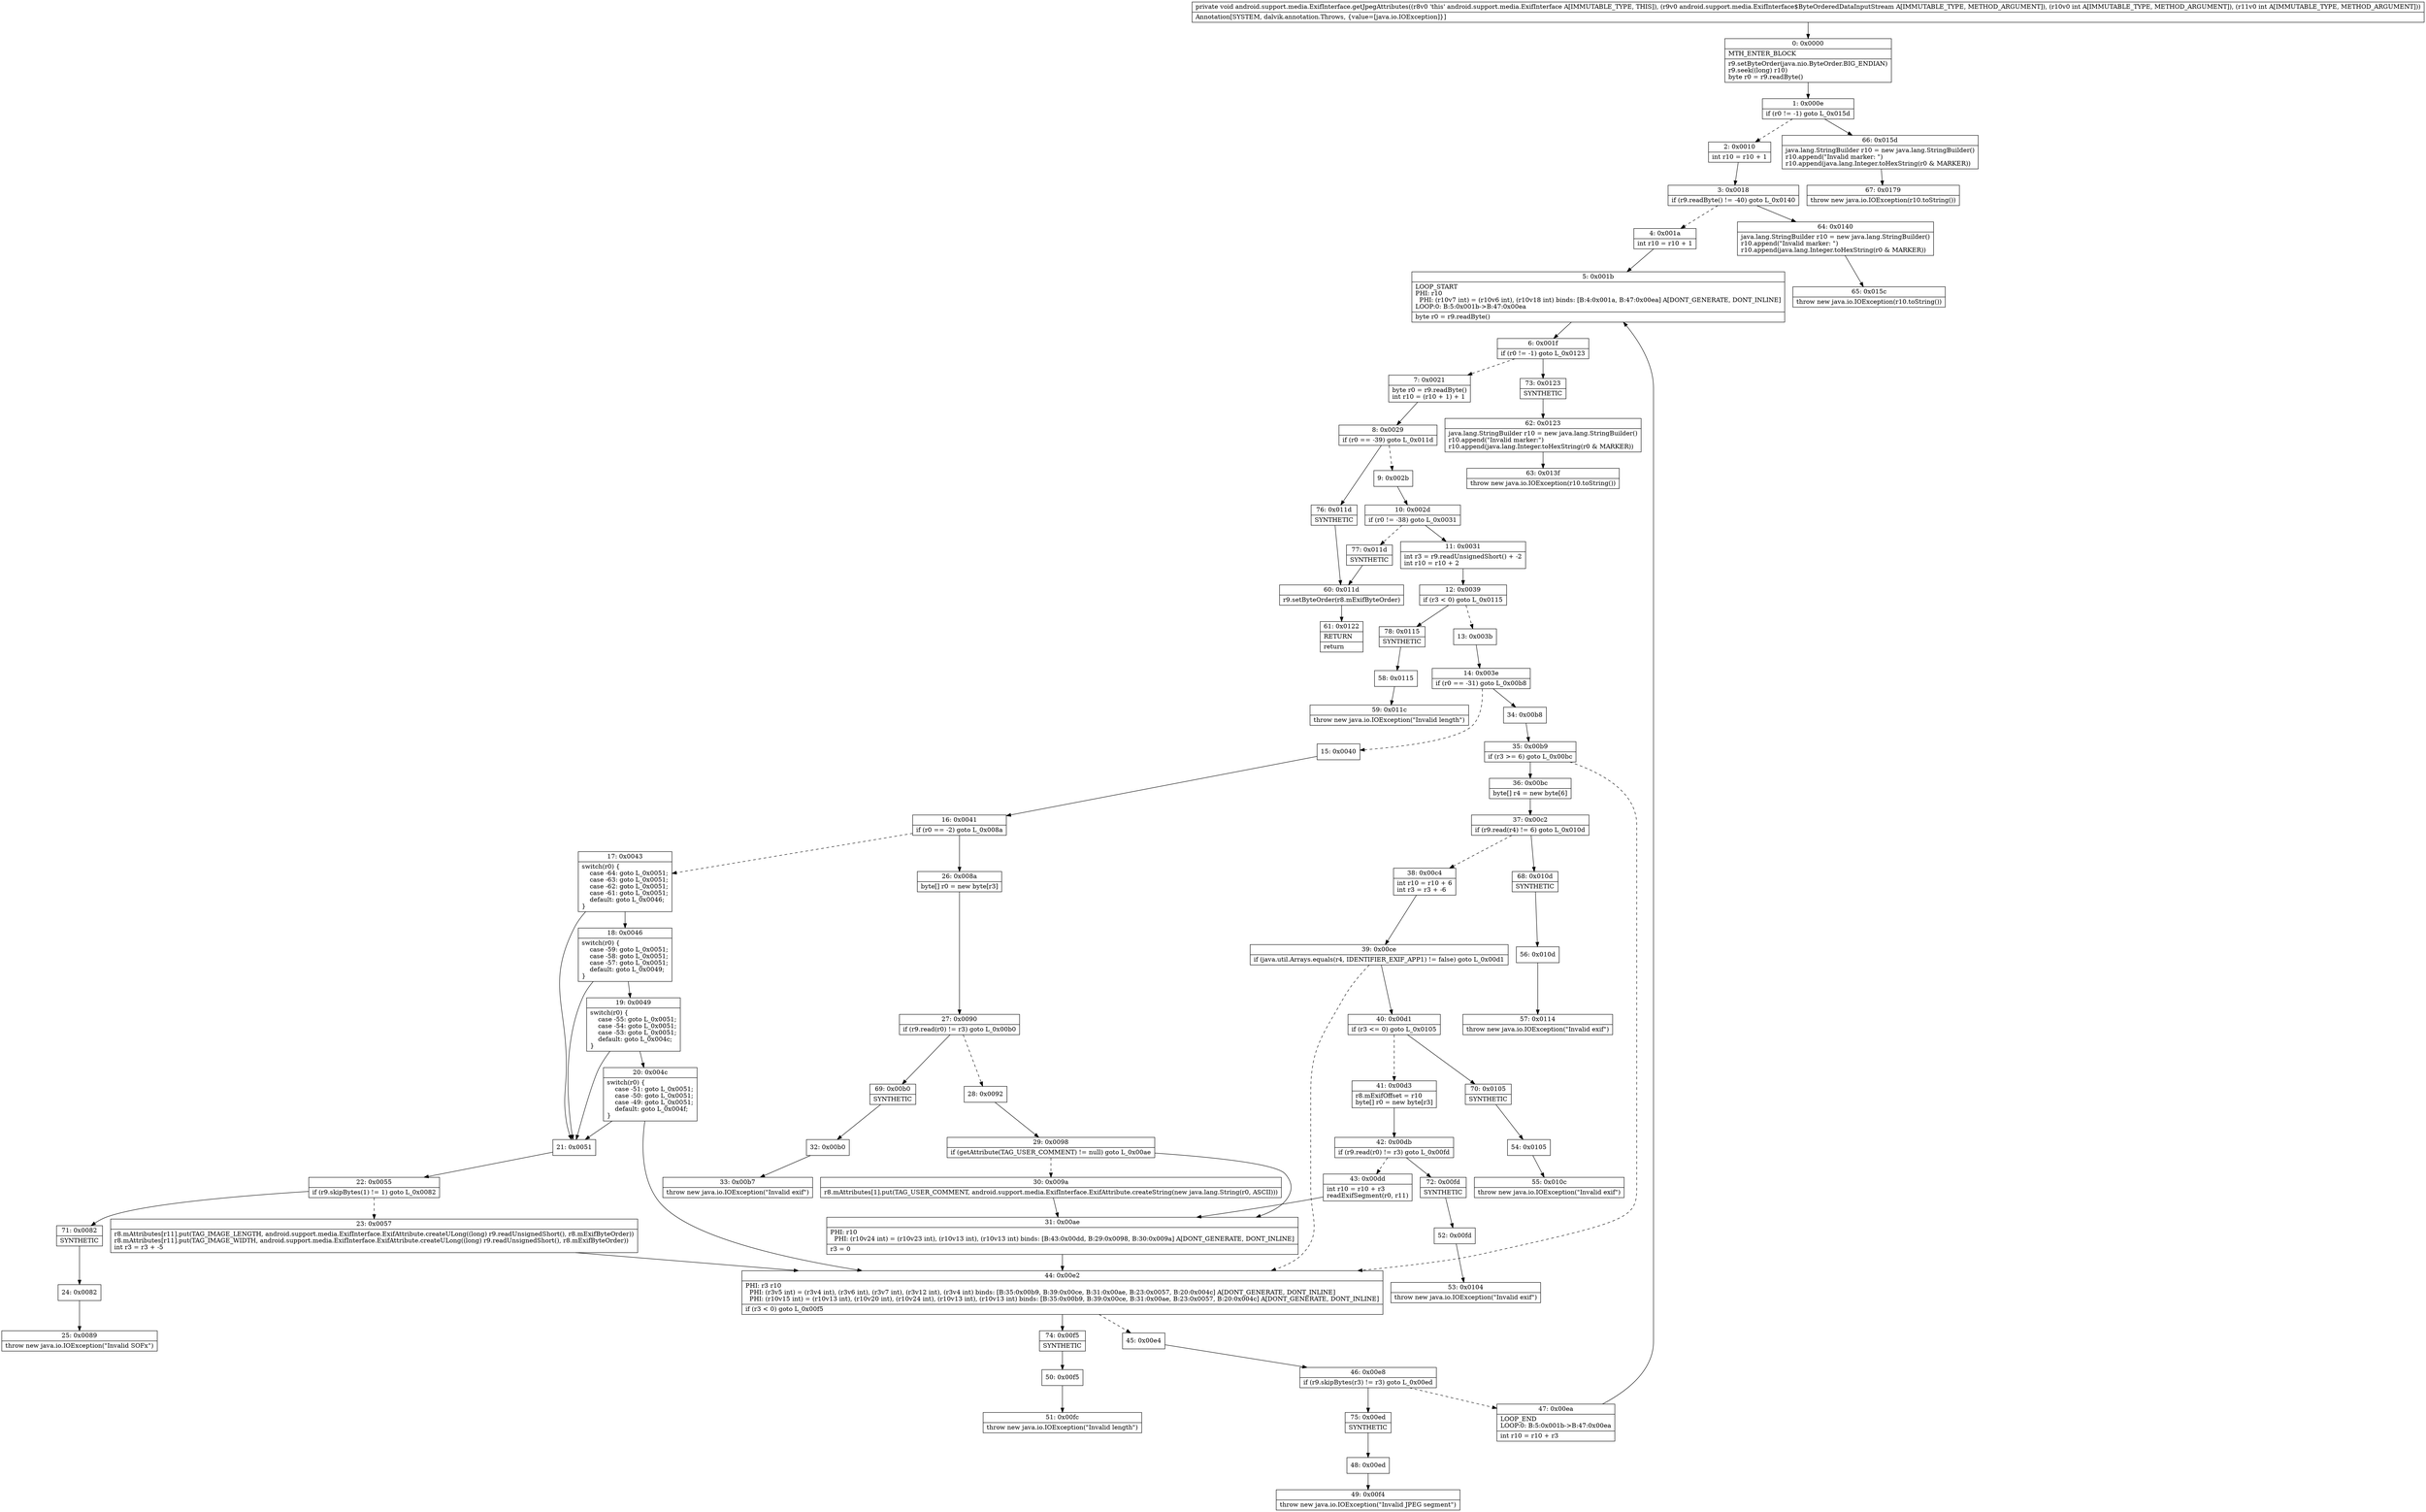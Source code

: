 digraph "CFG forandroid.support.media.ExifInterface.getJpegAttributes(Landroid\/support\/media\/ExifInterface$ByteOrderedDataInputStream;II)V" {
Node_0 [shape=record,label="{0\:\ 0x0000|MTH_ENTER_BLOCK\l|r9.setByteOrder(java.nio.ByteOrder.BIG_ENDIAN)\lr9.seek((long) r10)\lbyte r0 = r9.readByte()\l}"];
Node_1 [shape=record,label="{1\:\ 0x000e|if (r0 != \-1) goto L_0x015d\l}"];
Node_2 [shape=record,label="{2\:\ 0x0010|int r10 = r10 + 1\l}"];
Node_3 [shape=record,label="{3\:\ 0x0018|if (r9.readByte() != \-40) goto L_0x0140\l}"];
Node_4 [shape=record,label="{4\:\ 0x001a|int r10 = r10 + 1\l}"];
Node_5 [shape=record,label="{5\:\ 0x001b|LOOP_START\lPHI: r10 \l  PHI: (r10v7 int) = (r10v6 int), (r10v18 int) binds: [B:4:0x001a, B:47:0x00ea] A[DONT_GENERATE, DONT_INLINE]\lLOOP:0: B:5:0x001b\-\>B:47:0x00ea\l|byte r0 = r9.readByte()\l}"];
Node_6 [shape=record,label="{6\:\ 0x001f|if (r0 != \-1) goto L_0x0123\l}"];
Node_7 [shape=record,label="{7\:\ 0x0021|byte r0 = r9.readByte()\lint r10 = (r10 + 1) + 1\l}"];
Node_8 [shape=record,label="{8\:\ 0x0029|if (r0 == \-39) goto L_0x011d\l}"];
Node_9 [shape=record,label="{9\:\ 0x002b}"];
Node_10 [shape=record,label="{10\:\ 0x002d|if (r0 != \-38) goto L_0x0031\l}"];
Node_11 [shape=record,label="{11\:\ 0x0031|int r3 = r9.readUnsignedShort() + \-2\lint r10 = r10 + 2\l}"];
Node_12 [shape=record,label="{12\:\ 0x0039|if (r3 \< 0) goto L_0x0115\l}"];
Node_13 [shape=record,label="{13\:\ 0x003b}"];
Node_14 [shape=record,label="{14\:\ 0x003e|if (r0 == \-31) goto L_0x00b8\l}"];
Node_15 [shape=record,label="{15\:\ 0x0040}"];
Node_16 [shape=record,label="{16\:\ 0x0041|if (r0 == \-2) goto L_0x008a\l}"];
Node_17 [shape=record,label="{17\:\ 0x0043|switch(r0) \{\l    case \-64: goto L_0x0051;\l    case \-63: goto L_0x0051;\l    case \-62: goto L_0x0051;\l    case \-61: goto L_0x0051;\l    default: goto L_0x0046;\l\}\l}"];
Node_18 [shape=record,label="{18\:\ 0x0046|switch(r0) \{\l    case \-59: goto L_0x0051;\l    case \-58: goto L_0x0051;\l    case \-57: goto L_0x0051;\l    default: goto L_0x0049;\l\}\l}"];
Node_19 [shape=record,label="{19\:\ 0x0049|switch(r0) \{\l    case \-55: goto L_0x0051;\l    case \-54: goto L_0x0051;\l    case \-53: goto L_0x0051;\l    default: goto L_0x004c;\l\}\l}"];
Node_20 [shape=record,label="{20\:\ 0x004c|switch(r0) \{\l    case \-51: goto L_0x0051;\l    case \-50: goto L_0x0051;\l    case \-49: goto L_0x0051;\l    default: goto L_0x004f;\l\}\l}"];
Node_21 [shape=record,label="{21\:\ 0x0051}"];
Node_22 [shape=record,label="{22\:\ 0x0055|if (r9.skipBytes(1) != 1) goto L_0x0082\l}"];
Node_23 [shape=record,label="{23\:\ 0x0057|r8.mAttributes[r11].put(TAG_IMAGE_LENGTH, android.support.media.ExifInterface.ExifAttribute.createULong((long) r9.readUnsignedShort(), r8.mExifByteOrder))\lr8.mAttributes[r11].put(TAG_IMAGE_WIDTH, android.support.media.ExifInterface.ExifAttribute.createULong((long) r9.readUnsignedShort(), r8.mExifByteOrder))\lint r3 = r3 + \-5\l}"];
Node_24 [shape=record,label="{24\:\ 0x0082}"];
Node_25 [shape=record,label="{25\:\ 0x0089|throw new java.io.IOException(\"Invalid SOFx\")\l}"];
Node_26 [shape=record,label="{26\:\ 0x008a|byte[] r0 = new byte[r3]\l}"];
Node_27 [shape=record,label="{27\:\ 0x0090|if (r9.read(r0) != r3) goto L_0x00b0\l}"];
Node_28 [shape=record,label="{28\:\ 0x0092}"];
Node_29 [shape=record,label="{29\:\ 0x0098|if (getAttribute(TAG_USER_COMMENT) != null) goto L_0x00ae\l}"];
Node_30 [shape=record,label="{30\:\ 0x009a|r8.mAttributes[1].put(TAG_USER_COMMENT, android.support.media.ExifInterface.ExifAttribute.createString(new java.lang.String(r0, ASCII)))\l}"];
Node_31 [shape=record,label="{31\:\ 0x00ae|PHI: r10 \l  PHI: (r10v24 int) = (r10v23 int), (r10v13 int), (r10v13 int) binds: [B:43:0x00dd, B:29:0x0098, B:30:0x009a] A[DONT_GENERATE, DONT_INLINE]\l|r3 = 0\l}"];
Node_32 [shape=record,label="{32\:\ 0x00b0}"];
Node_33 [shape=record,label="{33\:\ 0x00b7|throw new java.io.IOException(\"Invalid exif\")\l}"];
Node_34 [shape=record,label="{34\:\ 0x00b8}"];
Node_35 [shape=record,label="{35\:\ 0x00b9|if (r3 \>= 6) goto L_0x00bc\l}"];
Node_36 [shape=record,label="{36\:\ 0x00bc|byte[] r4 = new byte[6]\l}"];
Node_37 [shape=record,label="{37\:\ 0x00c2|if (r9.read(r4) != 6) goto L_0x010d\l}"];
Node_38 [shape=record,label="{38\:\ 0x00c4|int r10 = r10 + 6\lint r3 = r3 + \-6\l}"];
Node_39 [shape=record,label="{39\:\ 0x00ce|if (java.util.Arrays.equals(r4, IDENTIFIER_EXIF_APP1) != false) goto L_0x00d1\l}"];
Node_40 [shape=record,label="{40\:\ 0x00d1|if (r3 \<= 0) goto L_0x0105\l}"];
Node_41 [shape=record,label="{41\:\ 0x00d3|r8.mExifOffset = r10\lbyte[] r0 = new byte[r3]\l}"];
Node_42 [shape=record,label="{42\:\ 0x00db|if (r9.read(r0) != r3) goto L_0x00fd\l}"];
Node_43 [shape=record,label="{43\:\ 0x00dd|int r10 = r10 + r3\lreadExifSegment(r0, r11)\l}"];
Node_44 [shape=record,label="{44\:\ 0x00e2|PHI: r3 r10 \l  PHI: (r3v5 int) = (r3v4 int), (r3v6 int), (r3v7 int), (r3v12 int), (r3v4 int) binds: [B:35:0x00b9, B:39:0x00ce, B:31:0x00ae, B:23:0x0057, B:20:0x004c] A[DONT_GENERATE, DONT_INLINE]\l  PHI: (r10v15 int) = (r10v13 int), (r10v20 int), (r10v24 int), (r10v13 int), (r10v13 int) binds: [B:35:0x00b9, B:39:0x00ce, B:31:0x00ae, B:23:0x0057, B:20:0x004c] A[DONT_GENERATE, DONT_INLINE]\l|if (r3 \< 0) goto L_0x00f5\l}"];
Node_45 [shape=record,label="{45\:\ 0x00e4}"];
Node_46 [shape=record,label="{46\:\ 0x00e8|if (r9.skipBytes(r3) != r3) goto L_0x00ed\l}"];
Node_47 [shape=record,label="{47\:\ 0x00ea|LOOP_END\lLOOP:0: B:5:0x001b\-\>B:47:0x00ea\l|int r10 = r10 + r3\l}"];
Node_48 [shape=record,label="{48\:\ 0x00ed}"];
Node_49 [shape=record,label="{49\:\ 0x00f4|throw new java.io.IOException(\"Invalid JPEG segment\")\l}"];
Node_50 [shape=record,label="{50\:\ 0x00f5}"];
Node_51 [shape=record,label="{51\:\ 0x00fc|throw new java.io.IOException(\"Invalid length\")\l}"];
Node_52 [shape=record,label="{52\:\ 0x00fd}"];
Node_53 [shape=record,label="{53\:\ 0x0104|throw new java.io.IOException(\"Invalid exif\")\l}"];
Node_54 [shape=record,label="{54\:\ 0x0105}"];
Node_55 [shape=record,label="{55\:\ 0x010c|throw new java.io.IOException(\"Invalid exif\")\l}"];
Node_56 [shape=record,label="{56\:\ 0x010d}"];
Node_57 [shape=record,label="{57\:\ 0x0114|throw new java.io.IOException(\"Invalid exif\")\l}"];
Node_58 [shape=record,label="{58\:\ 0x0115}"];
Node_59 [shape=record,label="{59\:\ 0x011c|throw new java.io.IOException(\"Invalid length\")\l}"];
Node_60 [shape=record,label="{60\:\ 0x011d|r9.setByteOrder(r8.mExifByteOrder)\l}"];
Node_61 [shape=record,label="{61\:\ 0x0122|RETURN\l|return\l}"];
Node_62 [shape=record,label="{62\:\ 0x0123|java.lang.StringBuilder r10 = new java.lang.StringBuilder()\lr10.append(\"Invalid marker:\")\lr10.append(java.lang.Integer.toHexString(r0 & MARKER))\l}"];
Node_63 [shape=record,label="{63\:\ 0x013f|throw new java.io.IOException(r10.toString())\l}"];
Node_64 [shape=record,label="{64\:\ 0x0140|java.lang.StringBuilder r10 = new java.lang.StringBuilder()\lr10.append(\"Invalid marker: \")\lr10.append(java.lang.Integer.toHexString(r0 & MARKER))\l}"];
Node_65 [shape=record,label="{65\:\ 0x015c|throw new java.io.IOException(r10.toString())\l}"];
Node_66 [shape=record,label="{66\:\ 0x015d|java.lang.StringBuilder r10 = new java.lang.StringBuilder()\lr10.append(\"Invalid marker: \")\lr10.append(java.lang.Integer.toHexString(r0 & MARKER))\l}"];
Node_67 [shape=record,label="{67\:\ 0x0179|throw new java.io.IOException(r10.toString())\l}"];
Node_68 [shape=record,label="{68\:\ 0x010d|SYNTHETIC\l}"];
Node_69 [shape=record,label="{69\:\ 0x00b0|SYNTHETIC\l}"];
Node_70 [shape=record,label="{70\:\ 0x0105|SYNTHETIC\l}"];
Node_71 [shape=record,label="{71\:\ 0x0082|SYNTHETIC\l}"];
Node_72 [shape=record,label="{72\:\ 0x00fd|SYNTHETIC\l}"];
Node_73 [shape=record,label="{73\:\ 0x0123|SYNTHETIC\l}"];
Node_74 [shape=record,label="{74\:\ 0x00f5|SYNTHETIC\l}"];
Node_75 [shape=record,label="{75\:\ 0x00ed|SYNTHETIC\l}"];
Node_76 [shape=record,label="{76\:\ 0x011d|SYNTHETIC\l}"];
Node_77 [shape=record,label="{77\:\ 0x011d|SYNTHETIC\l}"];
Node_78 [shape=record,label="{78\:\ 0x0115|SYNTHETIC\l}"];
MethodNode[shape=record,label="{private void android.support.media.ExifInterface.getJpegAttributes((r8v0 'this' android.support.media.ExifInterface A[IMMUTABLE_TYPE, THIS]), (r9v0 android.support.media.ExifInterface$ByteOrderedDataInputStream A[IMMUTABLE_TYPE, METHOD_ARGUMENT]), (r10v0 int A[IMMUTABLE_TYPE, METHOD_ARGUMENT]), (r11v0 int A[IMMUTABLE_TYPE, METHOD_ARGUMENT]))  | Annotation[SYSTEM, dalvik.annotation.Throws, \{value=[java.io.IOException]\}]\l}"];
MethodNode -> Node_0;
Node_0 -> Node_1;
Node_1 -> Node_2[style=dashed];
Node_1 -> Node_66;
Node_2 -> Node_3;
Node_3 -> Node_4[style=dashed];
Node_3 -> Node_64;
Node_4 -> Node_5;
Node_5 -> Node_6;
Node_6 -> Node_7[style=dashed];
Node_6 -> Node_73;
Node_7 -> Node_8;
Node_8 -> Node_9[style=dashed];
Node_8 -> Node_76;
Node_9 -> Node_10;
Node_10 -> Node_11;
Node_10 -> Node_77[style=dashed];
Node_11 -> Node_12;
Node_12 -> Node_13[style=dashed];
Node_12 -> Node_78;
Node_13 -> Node_14;
Node_14 -> Node_15[style=dashed];
Node_14 -> Node_34;
Node_15 -> Node_16;
Node_16 -> Node_17[style=dashed];
Node_16 -> Node_26;
Node_17 -> Node_18;
Node_17 -> Node_21;
Node_18 -> Node_19;
Node_18 -> Node_21;
Node_19 -> Node_20;
Node_19 -> Node_21;
Node_20 -> Node_21;
Node_20 -> Node_44;
Node_21 -> Node_22;
Node_22 -> Node_23[style=dashed];
Node_22 -> Node_71;
Node_23 -> Node_44;
Node_24 -> Node_25;
Node_26 -> Node_27;
Node_27 -> Node_28[style=dashed];
Node_27 -> Node_69;
Node_28 -> Node_29;
Node_29 -> Node_30[style=dashed];
Node_29 -> Node_31;
Node_30 -> Node_31;
Node_31 -> Node_44;
Node_32 -> Node_33;
Node_34 -> Node_35;
Node_35 -> Node_36;
Node_35 -> Node_44[style=dashed];
Node_36 -> Node_37;
Node_37 -> Node_38[style=dashed];
Node_37 -> Node_68;
Node_38 -> Node_39;
Node_39 -> Node_40;
Node_39 -> Node_44[style=dashed];
Node_40 -> Node_41[style=dashed];
Node_40 -> Node_70;
Node_41 -> Node_42;
Node_42 -> Node_43[style=dashed];
Node_42 -> Node_72;
Node_43 -> Node_31;
Node_44 -> Node_45[style=dashed];
Node_44 -> Node_74;
Node_45 -> Node_46;
Node_46 -> Node_47[style=dashed];
Node_46 -> Node_75;
Node_47 -> Node_5;
Node_48 -> Node_49;
Node_50 -> Node_51;
Node_52 -> Node_53;
Node_54 -> Node_55;
Node_56 -> Node_57;
Node_58 -> Node_59;
Node_60 -> Node_61;
Node_62 -> Node_63;
Node_64 -> Node_65;
Node_66 -> Node_67;
Node_68 -> Node_56;
Node_69 -> Node_32;
Node_70 -> Node_54;
Node_71 -> Node_24;
Node_72 -> Node_52;
Node_73 -> Node_62;
Node_74 -> Node_50;
Node_75 -> Node_48;
Node_76 -> Node_60;
Node_77 -> Node_60;
Node_78 -> Node_58;
}

